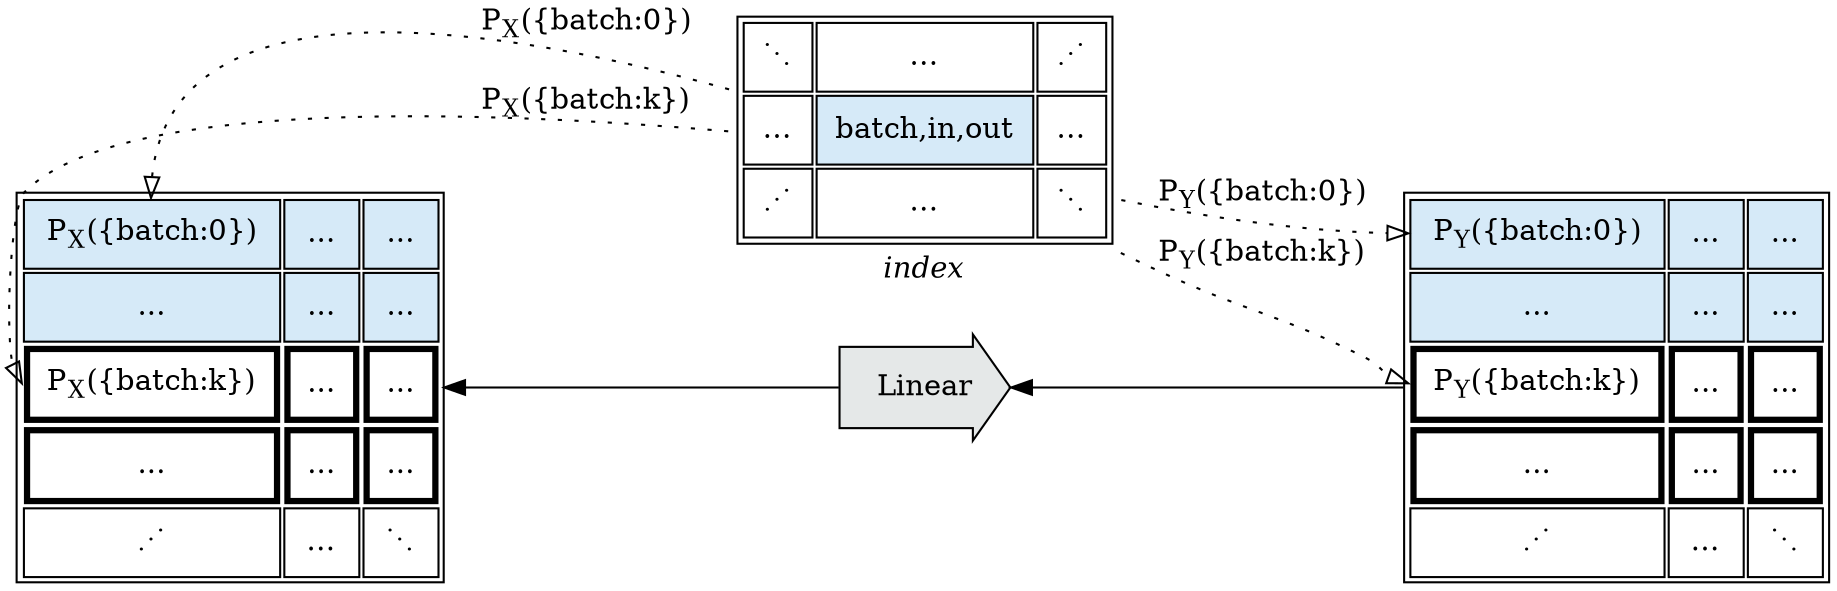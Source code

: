 digraph G {
  rankdir=RL;
  idx [
    shape="plain";
    label=<
      <table border="0">
        <tr>
          <td>
            <table cellpadding="8">
              <tr>
                <td>⋱</td>
                <td>…</td>
                <td>⋰</td>
              </tr>
              <tr>
                <td>…</td>
                <td bgcolor="#D6EAF8" align="center">batch,in,out</td>
                <td>…</td>
              </tr>
              <tr>
                <td>⋰</td>
                <td>…</td>
                <td>⋱</td>
              </tr>
            </table>
          </td>
        </tr>
        <tr>
          <td><i>index</i></td>
        </tr>
      </table>
    >;
  ];
  x [
    shape="plain";
    label=<
      <table cellpadding="8">
        <tr>
          <td port="a" bgcolor="#D6EAF8">P<sub>X</sub>({batch:0})</td>
          <td bgcolor="#D6EAF8">...</td>
          <td bgcolor="#D6EAF8">...</td>
        </tr>
        <tr>
          <td bgcolor="#D6EAF8">...</td>
          <td bgcolor="#D6EAF8">...</td>
          <td bgcolor="#D6EAF8">...</td>
        </tr>
        <tr>
          <td port="b" border="3">P<sub>X</sub>({batch:k})</td>
          <td border="3">...</td>
          <td border="3">...</td>
        </tr>
        <tr>
          <td border="3">...</td>
          <td border="3">...</td>
          <td border="3">...</td>
        </tr>
        <tr>
          <td>⋰</td>
          <td>…</td>
          <td>⋱</td>
        </tr>
      </table>
    >;
  ];
  y [
    shape="plain";
    label=<
      <table cellpadding="8">
        <tr>
          <td port="a" bgcolor="#D6EAF8">P<sub>Y</sub>({batch:0})</td>
          <td bgcolor="#D6EAF8">...</td>
          <td bgcolor="#D6EAF8">...</td>
        </tr>
        <tr>
          <td bgcolor="#D6EAF8">...</td>
          <td bgcolor="#D6EAF8">...</td>
          <td bgcolor="#D6EAF8">...</td>
        </tr>
        <tr>
          <td port="b" border="3">P<sub>Y</sub>({batch:k})</td>
          <td border="3">...</td>
          <td border="3">...</td>
        </tr>
        <tr>
          <td border="3">...</td>
          <td border="3">...</td>
          <td border="3">...</td>
        </tr>
        <tr>
          <td>⋰</td>
          <td>…</td>
          <td>⋱</td>
        </tr>
      </table>
    >;
  ];
  op [
    label=Linear;
    shape=rarrow;
    style=filled;
    fillcolor="#E5E8E8";
    margin=0.25;
  ];
  op -> x;
  y -> op;
  idx -> x:a [
    label=<P<sub>X</sub>({batch:0})>;
    constraint=false;
    style=dotted;
    arrowhead=empty;
  ];
  idx -> x:b [
    label=<P<sub>X</sub>({batch:k})>;
    constraint=false;
    style=dotted;
    arrowhead=empty;
  ];
  idx -> y:a [
    label=<P<sub>Y</sub>({batch:0})>;
    constraint=false;
    style=dotted;
    arrowhead=empty;
  ];
  idx -> y:b [
    label=<P<sub>Y</sub>({batch:k})>;
    constraint=false;
    style=dotted;
    arrowhead=empty;
  ];
  { rank=same; op; idx; }
}
